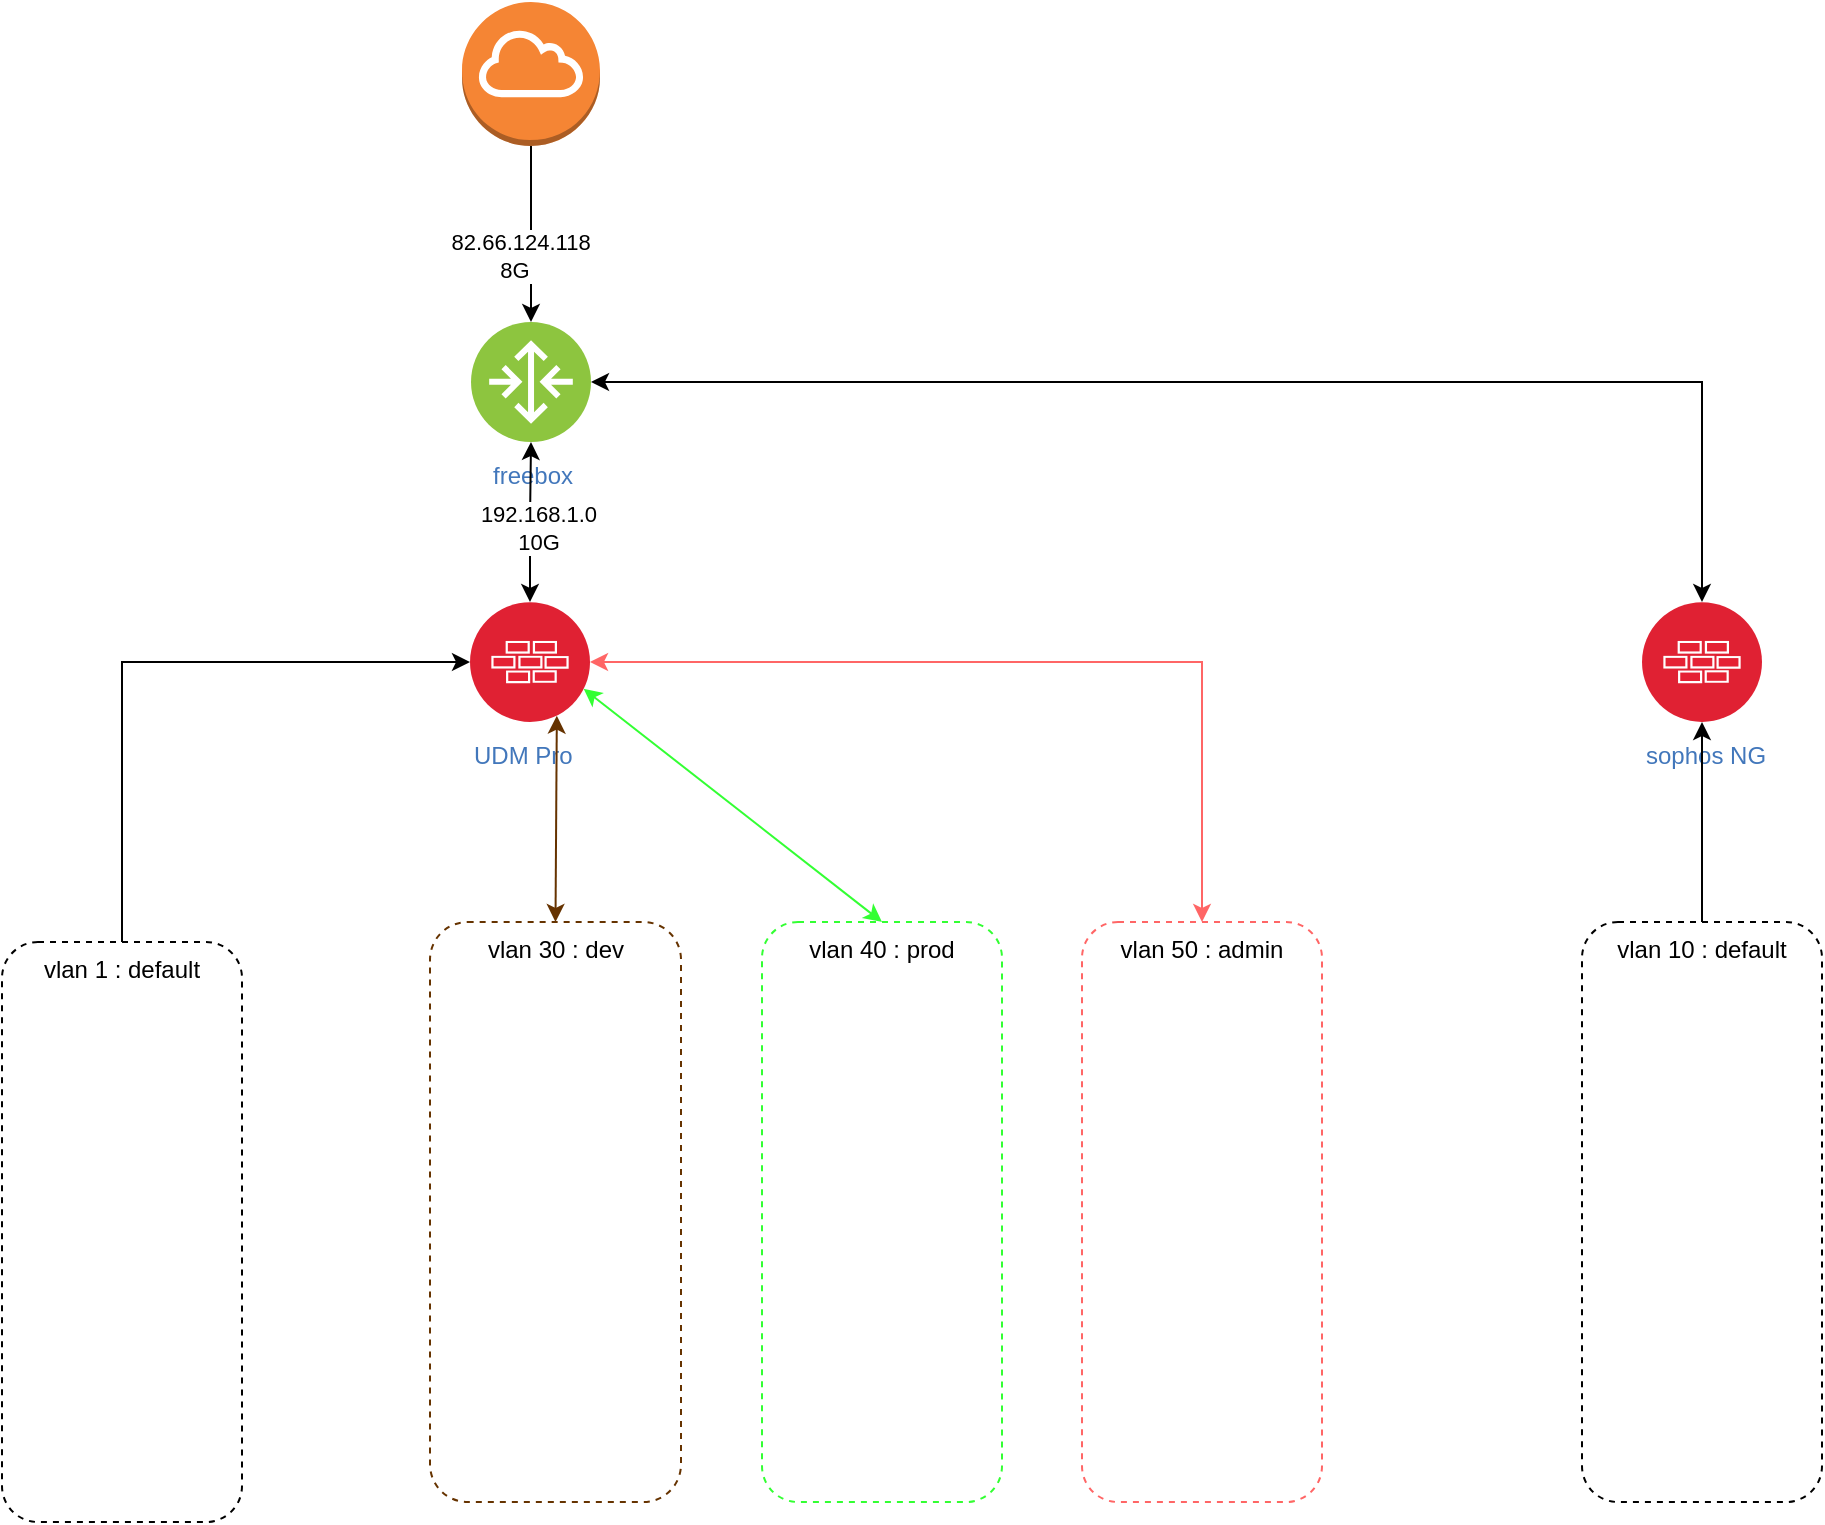 <mxfile version="24.7.16">
  <diagram id="l8hXMBHkgcEJcSW0mbfh" name="Page-1">
    <mxGraphModel dx="1147" dy="597" grid="1" gridSize="10" guides="1" tooltips="1" connect="1" arrows="1" fold="1" page="1" pageScale="1" pageWidth="1169" pageHeight="827" math="0" shadow="0">
      <root>
        <mxCell id="0" />
        <mxCell id="1" parent="0" />
        <mxCell id="ux1TDay7jxKqDuDctKWS-1" value="&lt;div&gt;freebox&lt;/div&gt;&lt;div&gt;&lt;br&gt;&lt;/div&gt;" style="image;aspect=fixed;perimeter=ellipsePerimeter;html=1;align=center;shadow=0;dashed=0;fontColor=#4277BB;labelBackgroundColor=default;fontSize=12;spacingTop=3;image=img/lib/ibm/vpc/Router.svg;" vertex="1" parent="1">
          <mxGeometry x="294.5" y="170" width="60" height="60" as="geometry" />
        </mxCell>
        <mxCell id="ux1TDay7jxKqDuDctKWS-7" value="" style="edgeStyle=orthogonalEdgeStyle;rounded=0;orthogonalLoop=1;jettySize=auto;html=1;startArrow=classic;startFill=1;endArrow=classic;endFill=1;" edge="1" parent="1" source="ux1TDay7jxKqDuDctKWS-2" target="ux1TDay7jxKqDuDctKWS-1">
          <mxGeometry relative="1" as="geometry" />
        </mxCell>
        <mxCell id="ux1TDay7jxKqDuDctKWS-8" value="192.168.1.0&lt;br&gt;10G" style="edgeLabel;html=1;align=center;verticalAlign=middle;resizable=0;points=[];" vertex="1" connectable="0" parent="ux1TDay7jxKqDuDctKWS-7">
          <mxGeometry x="0.109" y="1" relative="1" as="geometry">
            <mxPoint x="4" y="7" as="offset" />
          </mxGeometry>
        </mxCell>
        <mxCell id="ux1TDay7jxKqDuDctKWS-19" value="" style="edgeStyle=orthogonalEdgeStyle;rounded=0;orthogonalLoop=1;jettySize=auto;html=1;endArrow=none;endFill=0;startArrow=classic;startFill=1;" edge="1" parent="1" source="ux1TDay7jxKqDuDctKWS-2" target="ux1TDay7jxKqDuDctKWS-18">
          <mxGeometry relative="1" as="geometry" />
        </mxCell>
        <mxCell id="ux1TDay7jxKqDuDctKWS-2" value="&lt;div style=&quot;padding-left: 0px; padding-bottom: 0px;&quot; align=&quot;left&quot;&gt;UDM Pro&lt;/div&gt;" style="image;aspect=fixed;perimeter=ellipsePerimeter;html=1;align=left;shadow=0;dashed=0;fontColor=#4277BB;labelBackgroundColor=default;fontSize=12;spacingTop=3;image=img/lib/ibm/security/firewall.svg;" vertex="1" parent="1">
          <mxGeometry x="294" y="310" width="60" height="60" as="geometry" />
        </mxCell>
        <mxCell id="ux1TDay7jxKqDuDctKWS-12" value="" style="edgeStyle=orthogonalEdgeStyle;rounded=0;orthogonalLoop=1;jettySize=auto;html=1;" edge="1" parent="1" source="ux1TDay7jxKqDuDctKWS-11" target="ux1TDay7jxKqDuDctKWS-1">
          <mxGeometry relative="1" as="geometry" />
        </mxCell>
        <mxCell id="ux1TDay7jxKqDuDctKWS-13" value="&lt;span class=&quot;tooltip&quot;&gt;&lt;/span&gt;&amp;nbsp; &lt;span id=&quot;ipv4&quot; class=&quot;address&quot;&gt;82.66.124.118&lt;/span&gt;&lt;br&gt;8G" style="edgeLabel;html=1;align=center;verticalAlign=middle;resizable=0;points=[];" vertex="1" connectable="0" parent="ux1TDay7jxKqDuDctKWS-12">
          <mxGeometry x="0.03" y="-1" relative="1" as="geometry">
            <mxPoint x="-8" y="9" as="offset" />
          </mxGeometry>
        </mxCell>
        <mxCell id="ux1TDay7jxKqDuDctKWS-11" value="" style="outlineConnect=0;dashed=0;verticalLabelPosition=bottom;verticalAlign=top;align=center;html=1;shape=mxgraph.aws3.internet_gateway;fillColor=#F58534;gradientColor=none;" vertex="1" parent="1">
          <mxGeometry x="290" y="10" width="69" height="72" as="geometry" />
        </mxCell>
        <mxCell id="ux1TDay7jxKqDuDctKWS-15" value="vlan 50 : admin" style="fillColor=none;strokeColor=#FF6666;verticalAlign=top;fontStyle=0;whiteSpace=wrap;html=1;dashed=1;glass=0;rounded=1;" vertex="1" parent="1">
          <mxGeometry x="600" y="470" width="120" height="290" as="geometry" />
        </mxCell>
        <mxCell id="ux1TDay7jxKqDuDctKWS-16" value="vlan 40 : prod" style="fillColor=none;strokeColor=#33FF33;verticalAlign=top;fontStyle=0;whiteSpace=wrap;html=1;dashed=1;glass=0;rounded=1;" vertex="1" parent="1">
          <mxGeometry x="440" y="470" width="120" height="290" as="geometry" />
        </mxCell>
        <mxCell id="ux1TDay7jxKqDuDctKWS-17" value="vlan 30 : dev" style="fillColor=none;strokeColor=#663300;verticalAlign=top;fontStyle=0;whiteSpace=wrap;html=1;dashed=1;glass=0;rounded=1;" vertex="1" parent="1">
          <mxGeometry x="274" y="470" width="125.5" height="290" as="geometry" />
        </mxCell>
        <mxCell id="ux1TDay7jxKqDuDctKWS-18" value="vlan 1 : default" style="fillColor=none;strokeColor=#000000;verticalAlign=top;fontStyle=0;whiteSpace=wrap;html=1;dashed=1;glass=0;rounded=1;" vertex="1" parent="1">
          <mxGeometry x="60" y="480" width="120" height="290" as="geometry" />
        </mxCell>
        <mxCell id="ux1TDay7jxKqDuDctKWS-20" value="" style="endArrow=classic;html=1;rounded=0;entryX=0.75;entryY=1;entryDx=0;entryDy=0;exitX=0.5;exitY=0;exitDx=0;exitDy=0;startArrow=classic;startFill=1;endFill=1;strokeColor=#663300;" edge="1" parent="1" source="ux1TDay7jxKqDuDctKWS-17" target="ux1TDay7jxKqDuDctKWS-2">
          <mxGeometry width="50" height="50" relative="1" as="geometry">
            <mxPoint x="350" y="460" as="sourcePoint" />
            <mxPoint x="400" y="410" as="targetPoint" />
          </mxGeometry>
        </mxCell>
        <mxCell id="ux1TDay7jxKqDuDctKWS-22" value="" style="endArrow=classic;html=1;rounded=0;exitX=0.5;exitY=0;exitDx=0;exitDy=0;edgeStyle=orthogonalEdgeStyle;startArrow=classic;startFill=1;endFill=1;strokeColor=#FF6666;entryX=1;entryY=0.5;entryDx=0;entryDy=0;" edge="1" parent="1" source="ux1TDay7jxKqDuDctKWS-15" target="ux1TDay7jxKqDuDctKWS-2">
          <mxGeometry width="50" height="50" relative="1" as="geometry">
            <mxPoint x="460" y="380" as="sourcePoint" />
            <mxPoint x="400" y="320" as="targetPoint" />
            <Array as="points">
              <mxPoint x="660" y="340" />
            </Array>
          </mxGeometry>
        </mxCell>
        <mxCell id="ux1TDay7jxKqDuDctKWS-25" value="" style="edgeStyle=orthogonalEdgeStyle;rounded=0;orthogonalLoop=1;jettySize=auto;html=1;startArrow=classic;startFill=1;" edge="1" parent="1" source="ux1TDay7jxKqDuDctKWS-24" target="ux1TDay7jxKqDuDctKWS-1">
          <mxGeometry relative="1" as="geometry">
            <Array as="points">
              <mxPoint x="910" y="200" />
            </Array>
          </mxGeometry>
        </mxCell>
        <mxCell id="ux1TDay7jxKqDuDctKWS-24" value="sophos NG" style="image;aspect=fixed;perimeter=ellipsePerimeter;html=1;align=left;shadow=0;dashed=0;fontColor=#4277BB;labelBackgroundColor=default;fontSize=12;spacingTop=3;image=img/lib/ibm/security/firewall.svg;" vertex="1" parent="1">
          <mxGeometry x="880" y="310" width="60" height="60" as="geometry" />
        </mxCell>
        <mxCell id="ux1TDay7jxKqDuDctKWS-26" value="" style="endArrow=classic;html=1;rounded=0;exitX=1;exitY=0.75;exitDx=0;exitDy=0;entryX=0.5;entryY=0;entryDx=0;entryDy=0;strokeColor=#33FF33;startArrow=classic;startFill=1;endFill=1;" edge="1" parent="1" source="ux1TDay7jxKqDuDctKWS-2" target="ux1TDay7jxKqDuDctKWS-16">
          <mxGeometry width="50" height="50" relative="1" as="geometry">
            <mxPoint x="440" y="440" as="sourcePoint" />
            <mxPoint x="490" y="390" as="targetPoint" />
          </mxGeometry>
        </mxCell>
        <mxCell id="ux1TDay7jxKqDuDctKWS-28" value="" style="edgeStyle=orthogonalEdgeStyle;rounded=0;orthogonalLoop=1;jettySize=auto;html=1;" edge="1" parent="1" source="ux1TDay7jxKqDuDctKWS-27" target="ux1TDay7jxKqDuDctKWS-24">
          <mxGeometry relative="1" as="geometry" />
        </mxCell>
        <mxCell id="ux1TDay7jxKqDuDctKWS-27" value="vlan 10 : default" style="fillColor=none;strokeColor=#000000;verticalAlign=top;fontStyle=0;whiteSpace=wrap;html=1;dashed=1;glass=0;rounded=1;" vertex="1" parent="1">
          <mxGeometry x="850" y="470" width="120" height="290" as="geometry" />
        </mxCell>
      </root>
    </mxGraphModel>
  </diagram>
</mxfile>

